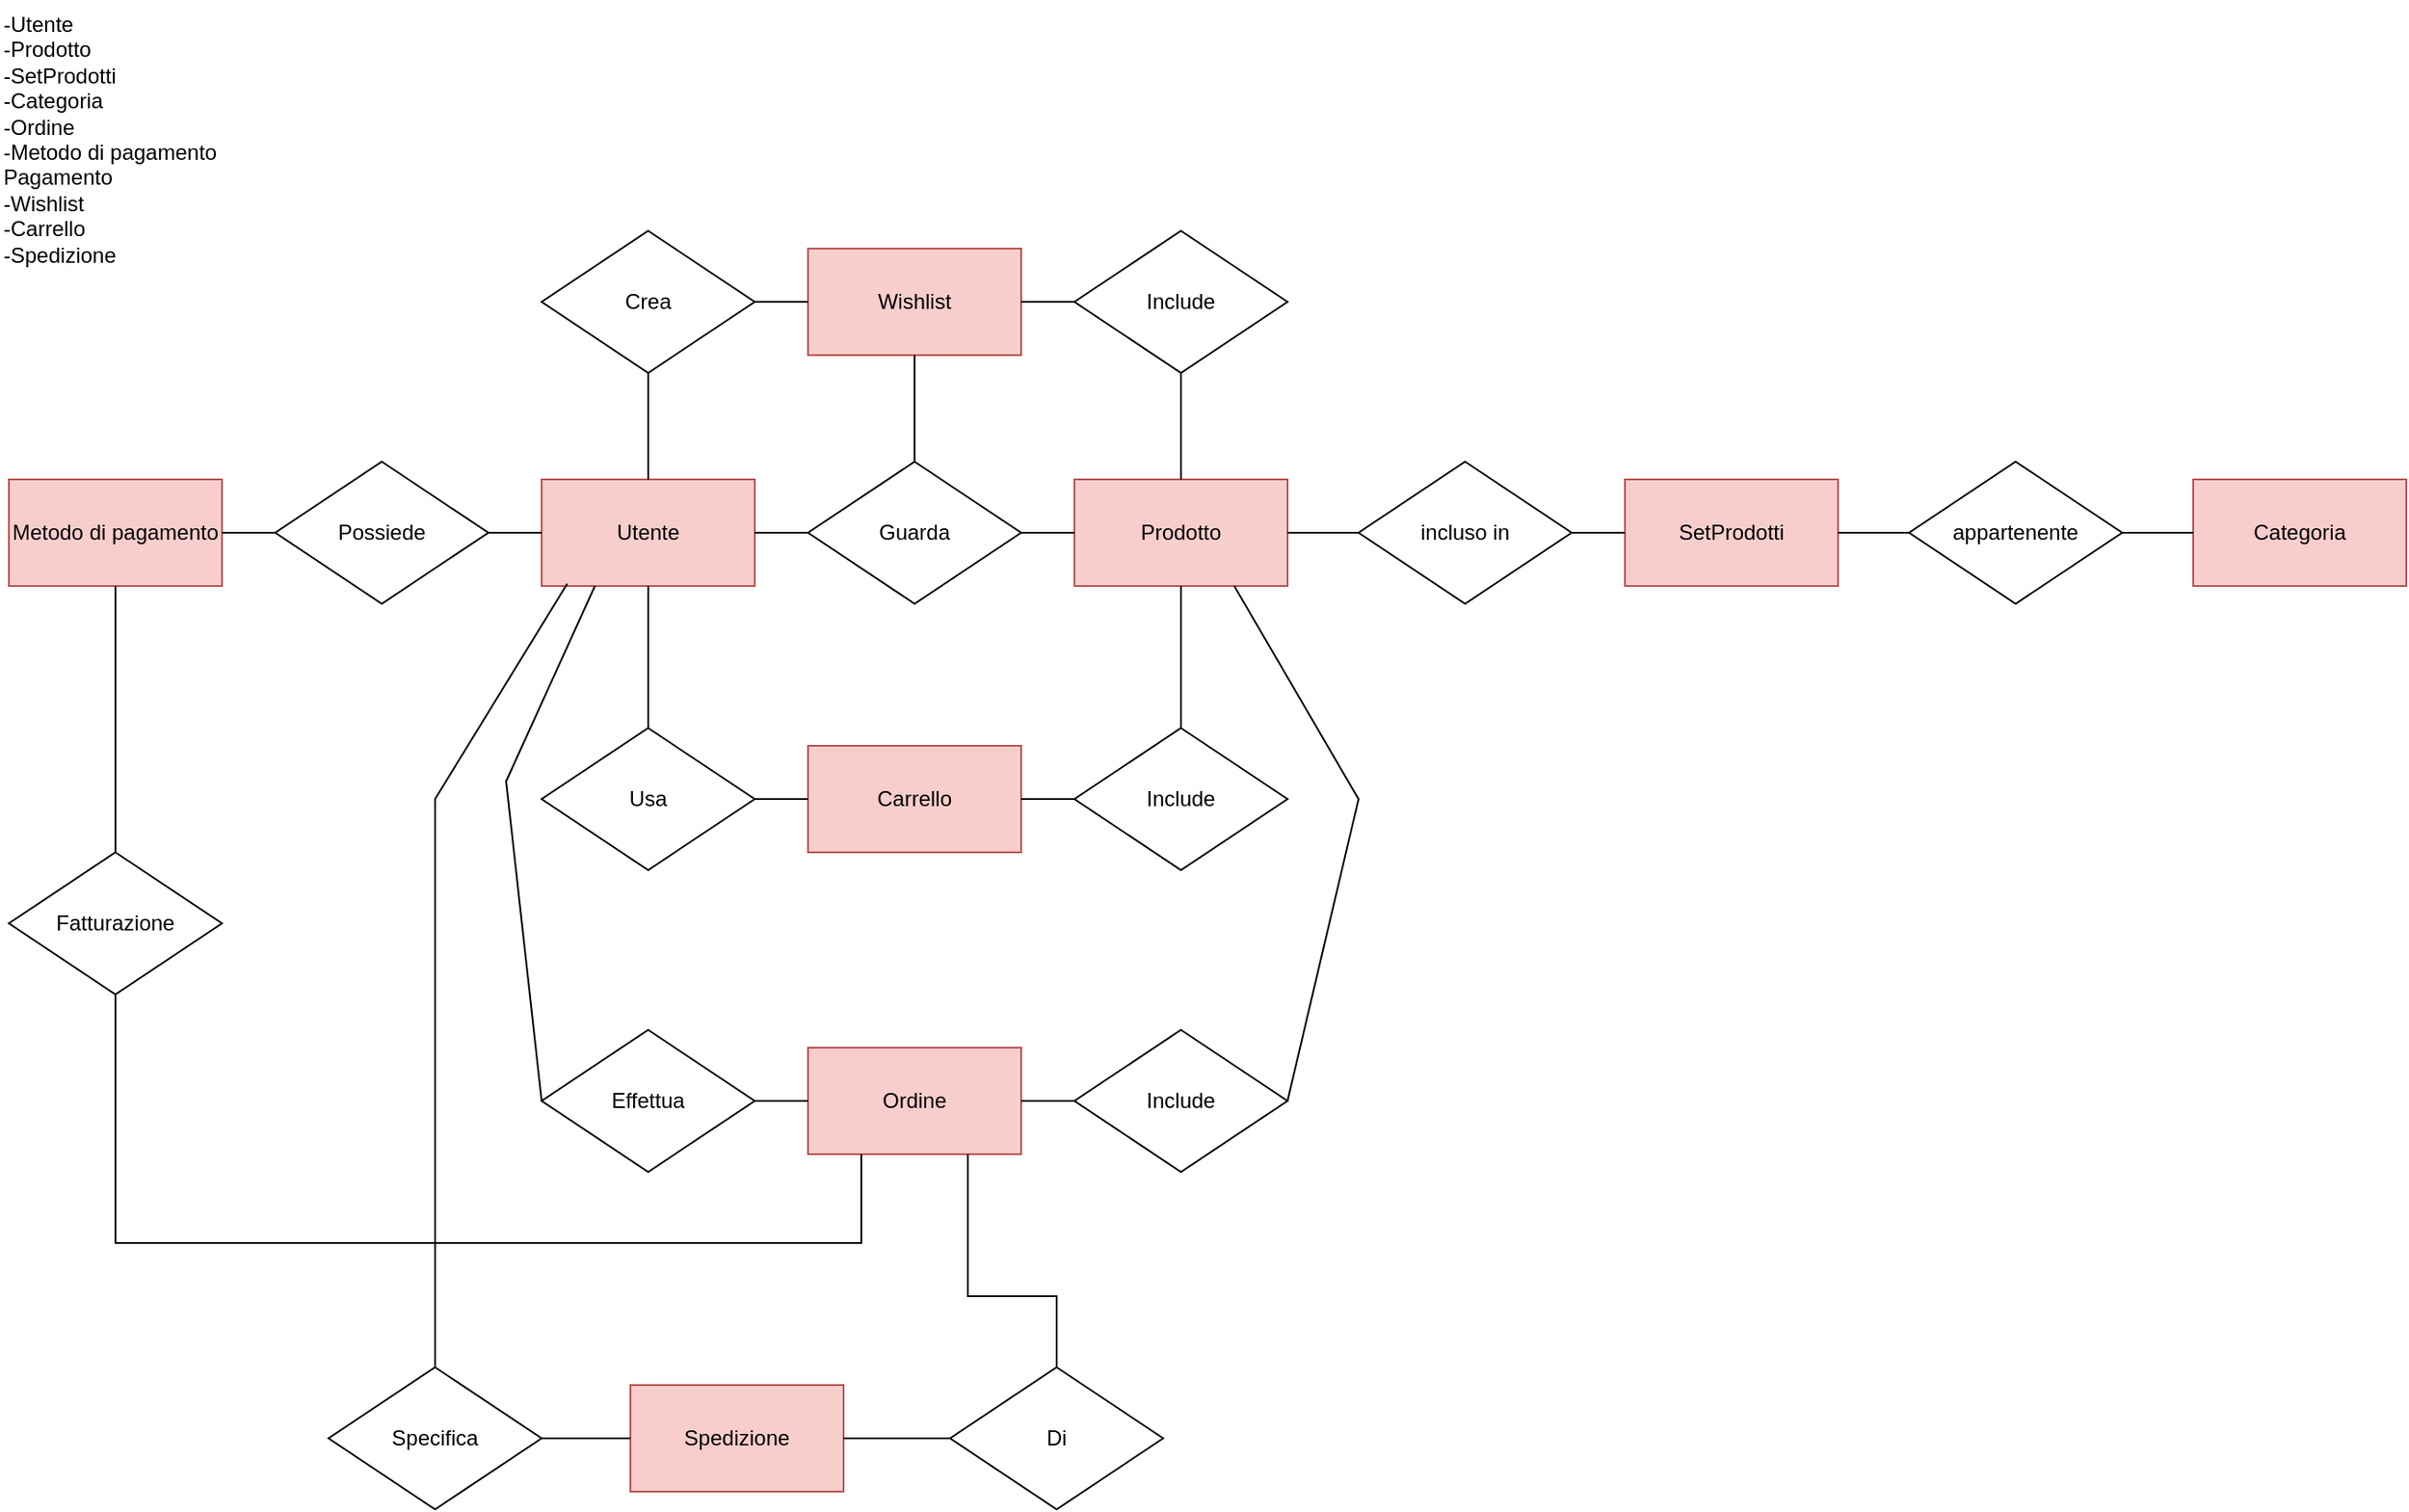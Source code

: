 <mxfile version="21.7.2" type="device">
  <diagram id="R2lEEEUBdFMjLlhIrx00" name="Page-1">
    <mxGraphModel dx="2610" dy="1992" grid="1" gridSize="10" guides="1" tooltips="1" connect="1" arrows="1" fold="1" page="1" pageScale="1" pageWidth="850" pageHeight="1100" math="0" shadow="0" extFonts="Permanent Marker^https://fonts.googleapis.com/css?family=Permanent+Marker">
      <root>
        <mxCell id="0" />
        <mxCell id="1" parent="0" />
        <mxCell id="c1fXermum0UmfBVU2glu-1" value="-Utente&lt;br&gt;-Prodotto&lt;br&gt;-SetProdotti&lt;br&gt;-Categoria&lt;br&gt;-Ordine&lt;br&gt;-Metodo di pagamento&lt;br&gt;Pagamento&lt;br&gt;-Wishlist&lt;br&gt;-Carrello&lt;br&gt;-Spedizione" style="text;html=1;strokeColor=none;fillColor=none;align=left;verticalAlign=top;whiteSpace=wrap;rounded=0;horizontal=1;" vertex="1" parent="1">
          <mxGeometry x="-105" y="-10" width="130" height="160" as="geometry" />
        </mxCell>
        <mxCell id="c1fXermum0UmfBVU2glu-2" value="Utente" style="rounded=0;whiteSpace=wrap;html=1;fillColor=#f8cecc;strokeColor=#b85450;" vertex="1" parent="1">
          <mxGeometry x="200" y="260" width="120" height="60" as="geometry" />
        </mxCell>
        <mxCell id="c1fXermum0UmfBVU2glu-4" value="Prodotto" style="rounded=0;whiteSpace=wrap;html=1;fillColor=#f8cecc;strokeColor=#b85450;" vertex="1" parent="1">
          <mxGeometry x="500" y="260" width="120" height="60" as="geometry" />
        </mxCell>
        <mxCell id="c1fXermum0UmfBVU2glu-5" value="Guarda" style="rhombus;whiteSpace=wrap;html=1;" vertex="1" parent="1">
          <mxGeometry x="350" y="250" width="120" height="80" as="geometry" />
        </mxCell>
        <mxCell id="c1fXermum0UmfBVU2glu-7" value="" style="endArrow=none;html=1;rounded=0;entryX=0;entryY=0.5;entryDx=0;entryDy=0;exitX=1;exitY=0.5;exitDx=0;exitDy=0;" edge="1" parent="1" source="c1fXermum0UmfBVU2glu-2" target="c1fXermum0UmfBVU2glu-5">
          <mxGeometry width="50" height="50" relative="1" as="geometry">
            <mxPoint x="340" y="390" as="sourcePoint" />
            <mxPoint x="390" y="340" as="targetPoint" />
          </mxGeometry>
        </mxCell>
        <mxCell id="c1fXermum0UmfBVU2glu-8" value="" style="endArrow=none;html=1;rounded=0;entryX=0;entryY=0.5;entryDx=0;entryDy=0;exitX=1;exitY=0.5;exitDx=0;exitDy=0;" edge="1" parent="1" source="c1fXermum0UmfBVU2glu-5" target="c1fXermum0UmfBVU2glu-4">
          <mxGeometry width="50" height="50" relative="1" as="geometry">
            <mxPoint x="420" y="400" as="sourcePoint" />
            <mxPoint x="470" y="350" as="targetPoint" />
          </mxGeometry>
        </mxCell>
        <mxCell id="c1fXermum0UmfBVU2glu-9" value="Metodo di pagamento" style="rounded=0;whiteSpace=wrap;html=1;fillColor=#f8cecc;strokeColor=#b85450;" vertex="1" parent="1">
          <mxGeometry x="-100" y="260" width="120" height="60" as="geometry" />
        </mxCell>
        <mxCell id="c1fXermum0UmfBVU2glu-12" value="Possiede" style="rhombus;whiteSpace=wrap;html=1;" vertex="1" parent="1">
          <mxGeometry x="50" y="250" width="120" height="80" as="geometry" />
        </mxCell>
        <mxCell id="c1fXermum0UmfBVU2glu-15" value="" style="endArrow=none;html=1;rounded=0;exitX=1;exitY=0.5;exitDx=0;exitDy=0;entryX=0;entryY=0.5;entryDx=0;entryDy=0;" edge="1" parent="1" source="c1fXermum0UmfBVU2glu-12" target="c1fXermum0UmfBVU2glu-2">
          <mxGeometry width="50" height="50" relative="1" as="geometry">
            <mxPoint x="110" y="360" as="sourcePoint" />
            <mxPoint x="160" y="310" as="targetPoint" />
          </mxGeometry>
        </mxCell>
        <mxCell id="c1fXermum0UmfBVU2glu-16" value="" style="endArrow=none;html=1;rounded=0;entryX=0;entryY=0.5;entryDx=0;entryDy=0;exitX=1;exitY=0.5;exitDx=0;exitDy=0;" edge="1" parent="1" source="c1fXermum0UmfBVU2glu-9" target="c1fXermum0UmfBVU2glu-12">
          <mxGeometry width="50" height="50" relative="1" as="geometry">
            <mxPoint x="20" y="400" as="sourcePoint" />
            <mxPoint x="70" y="350" as="targetPoint" />
          </mxGeometry>
        </mxCell>
        <mxCell id="c1fXermum0UmfBVU2glu-17" value="SetProdotti" style="rounded=0;whiteSpace=wrap;html=1;fillColor=#f8cecc;strokeColor=#b85450;" vertex="1" parent="1">
          <mxGeometry x="810" y="260" width="120" height="60" as="geometry" />
        </mxCell>
        <mxCell id="c1fXermum0UmfBVU2glu-18" value="Categoria" style="rounded=0;whiteSpace=wrap;html=1;fillColor=#f8cecc;strokeColor=#b85450;" vertex="1" parent="1">
          <mxGeometry x="1130" y="260" width="120" height="60" as="geometry" />
        </mxCell>
        <mxCell id="c1fXermum0UmfBVU2glu-19" value="incluso in" style="rhombus;whiteSpace=wrap;html=1;" vertex="1" parent="1">
          <mxGeometry x="660" y="250" width="120" height="80" as="geometry" />
        </mxCell>
        <mxCell id="c1fXermum0UmfBVU2glu-20" value="appartenente" style="rhombus;whiteSpace=wrap;html=1;" vertex="1" parent="1">
          <mxGeometry x="970" y="250" width="120" height="80" as="geometry" />
        </mxCell>
        <mxCell id="c1fXermum0UmfBVU2glu-21" value="" style="endArrow=none;html=1;rounded=0;entryX=1;entryY=0.5;entryDx=0;entryDy=0;exitX=0;exitY=0.5;exitDx=0;exitDy=0;" edge="1" parent="1" source="c1fXermum0UmfBVU2glu-19" target="c1fXermum0UmfBVU2glu-4">
          <mxGeometry width="50" height="50" relative="1" as="geometry">
            <mxPoint x="590" y="400" as="sourcePoint" />
            <mxPoint x="640" y="350" as="targetPoint" />
          </mxGeometry>
        </mxCell>
        <mxCell id="c1fXermum0UmfBVU2glu-22" value="" style="endArrow=none;html=1;rounded=0;entryX=1;entryY=0.5;entryDx=0;entryDy=0;exitX=0;exitY=0.5;exitDx=0;exitDy=0;" edge="1" parent="1" source="c1fXermum0UmfBVU2glu-17" target="c1fXermum0UmfBVU2glu-19">
          <mxGeometry width="50" height="50" relative="1" as="geometry">
            <mxPoint x="740" y="380" as="sourcePoint" />
            <mxPoint x="790" y="330" as="targetPoint" />
          </mxGeometry>
        </mxCell>
        <mxCell id="c1fXermum0UmfBVU2glu-23" value="" style="endArrow=none;html=1;rounded=0;entryX=1;entryY=0.5;entryDx=0;entryDy=0;exitX=0;exitY=0.5;exitDx=0;exitDy=0;" edge="1" parent="1" source="c1fXermum0UmfBVU2glu-20" target="c1fXermum0UmfBVU2glu-17">
          <mxGeometry width="50" height="50" relative="1" as="geometry">
            <mxPoint x="810" y="390" as="sourcePoint" />
            <mxPoint x="860" y="340" as="targetPoint" />
          </mxGeometry>
        </mxCell>
        <mxCell id="c1fXermum0UmfBVU2glu-24" value="" style="endArrow=none;html=1;rounded=0;entryX=1;entryY=0.5;entryDx=0;entryDy=0;exitX=0;exitY=0.5;exitDx=0;exitDy=0;" edge="1" parent="1" source="c1fXermum0UmfBVU2glu-18" target="c1fXermum0UmfBVU2glu-20">
          <mxGeometry width="50" height="50" relative="1" as="geometry">
            <mxPoint x="1030" y="380" as="sourcePoint" />
            <mxPoint x="1080" y="330" as="targetPoint" />
          </mxGeometry>
        </mxCell>
        <mxCell id="c1fXermum0UmfBVU2glu-25" value="Wishlist" style="rounded=0;whiteSpace=wrap;html=1;fillColor=#f8cecc;strokeColor=#b85450;" vertex="1" parent="1">
          <mxGeometry x="350" y="130" width="120" height="60" as="geometry" />
        </mxCell>
        <mxCell id="c1fXermum0UmfBVU2glu-26" value="Carrello" style="rounded=0;whiteSpace=wrap;html=1;fillColor=#f8cecc;strokeColor=#b85450;" vertex="1" parent="1">
          <mxGeometry x="350" y="410" width="120" height="60" as="geometry" />
        </mxCell>
        <mxCell id="c1fXermum0UmfBVU2glu-27" value="Crea" style="rhombus;whiteSpace=wrap;html=1;" vertex="1" parent="1">
          <mxGeometry x="200" y="120" width="120" height="80" as="geometry" />
        </mxCell>
        <mxCell id="c1fXermum0UmfBVU2glu-28" value="" style="endArrow=none;html=1;rounded=0;entryX=0.5;entryY=0;entryDx=0;entryDy=0;exitX=0.5;exitY=1;exitDx=0;exitDy=0;" edge="1" parent="1" source="c1fXermum0UmfBVU2glu-27" target="c1fXermum0UmfBVU2glu-2">
          <mxGeometry width="50" height="50" relative="1" as="geometry">
            <mxPoint x="30" y="420" as="sourcePoint" />
            <mxPoint x="80" y="370" as="targetPoint" />
          </mxGeometry>
        </mxCell>
        <mxCell id="c1fXermum0UmfBVU2glu-29" value="" style="endArrow=none;html=1;rounded=0;entryX=0;entryY=0.5;entryDx=0;entryDy=0;" edge="1" parent="1" source="c1fXermum0UmfBVU2glu-27" target="c1fXermum0UmfBVU2glu-25">
          <mxGeometry width="50" height="50" relative="1" as="geometry">
            <mxPoint x="320" y="90" as="sourcePoint" />
            <mxPoint x="370" y="40" as="targetPoint" />
          </mxGeometry>
        </mxCell>
        <mxCell id="c1fXermum0UmfBVU2glu-30" value="" style="endArrow=none;html=1;rounded=0;exitX=0.5;exitY=1;exitDx=0;exitDy=0;entryX=0.5;entryY=0;entryDx=0;entryDy=0;" edge="1" parent="1" source="c1fXermum0UmfBVU2glu-25" target="c1fXermum0UmfBVU2glu-5">
          <mxGeometry width="50" height="50" relative="1" as="geometry">
            <mxPoint x="520" y="200" as="sourcePoint" />
            <mxPoint x="570" y="150" as="targetPoint" />
          </mxGeometry>
        </mxCell>
        <mxCell id="c1fXermum0UmfBVU2glu-32" value="Usa" style="rhombus;whiteSpace=wrap;html=1;" vertex="1" parent="1">
          <mxGeometry x="200" y="400" width="120" height="80" as="geometry" />
        </mxCell>
        <mxCell id="c1fXermum0UmfBVU2glu-36" value="Effettua" style="rhombus;whiteSpace=wrap;html=1;" vertex="1" parent="1">
          <mxGeometry x="200" y="570" width="120" height="80" as="geometry" />
        </mxCell>
        <mxCell id="c1fXermum0UmfBVU2glu-37" value="Ordine" style="rounded=0;whiteSpace=wrap;html=1;fillColor=#f8cecc;strokeColor=#b85450;" vertex="1" parent="1">
          <mxGeometry x="350" y="580" width="120" height="60" as="geometry" />
        </mxCell>
        <mxCell id="c1fXermum0UmfBVU2glu-38" value="" style="endArrow=none;html=1;rounded=0;entryX=0.5;entryY=1;entryDx=0;entryDy=0;exitX=0.5;exitY=0;exitDx=0;exitDy=0;" edge="1" parent="1" source="c1fXermum0UmfBVU2glu-32" target="c1fXermum0UmfBVU2glu-2">
          <mxGeometry width="50" height="50" relative="1" as="geometry">
            <mxPoint x="60" y="440" as="sourcePoint" />
            <mxPoint x="110" y="390" as="targetPoint" />
          </mxGeometry>
        </mxCell>
        <mxCell id="c1fXermum0UmfBVU2glu-39" value="" style="endArrow=none;html=1;rounded=0;entryX=1;entryY=0.5;entryDx=0;entryDy=0;exitX=0;exitY=0.5;exitDx=0;exitDy=0;" edge="1" parent="1" source="c1fXermum0UmfBVU2glu-26" target="c1fXermum0UmfBVU2glu-32">
          <mxGeometry width="50" height="50" relative="1" as="geometry">
            <mxPoint x="310" y="530" as="sourcePoint" />
            <mxPoint x="360" y="480" as="targetPoint" />
          </mxGeometry>
        </mxCell>
        <mxCell id="c1fXermum0UmfBVU2glu-43" value="Include" style="rhombus;whiteSpace=wrap;html=1;" vertex="1" parent="1">
          <mxGeometry x="500" y="120" width="120" height="80" as="geometry" />
        </mxCell>
        <mxCell id="c1fXermum0UmfBVU2glu-44" value="Include" style="rhombus;whiteSpace=wrap;html=1;" vertex="1" parent="1">
          <mxGeometry x="500" y="400" width="120" height="80" as="geometry" />
        </mxCell>
        <mxCell id="c1fXermum0UmfBVU2glu-45" value="" style="endArrow=none;html=1;rounded=0;entryX=0.5;entryY=1;entryDx=0;entryDy=0;exitX=0.5;exitY=0;exitDx=0;exitDy=0;" edge="1" parent="1" source="c1fXermum0UmfBVU2glu-4" target="c1fXermum0UmfBVU2glu-43">
          <mxGeometry width="50" height="50" relative="1" as="geometry">
            <mxPoint x="530" y="280" as="sourcePoint" />
            <mxPoint x="580" y="230" as="targetPoint" />
          </mxGeometry>
        </mxCell>
        <mxCell id="c1fXermum0UmfBVU2glu-46" value="" style="endArrow=none;html=1;rounded=0;entryX=0;entryY=0.5;entryDx=0;entryDy=0;exitX=1;exitY=0.5;exitDx=0;exitDy=0;" edge="1" parent="1" source="c1fXermum0UmfBVU2glu-25" target="c1fXermum0UmfBVU2glu-43">
          <mxGeometry width="50" height="50" relative="1" as="geometry">
            <mxPoint x="370" y="90" as="sourcePoint" />
            <mxPoint x="420" y="40" as="targetPoint" />
          </mxGeometry>
        </mxCell>
        <mxCell id="c1fXermum0UmfBVU2glu-47" value="" style="endArrow=none;html=1;rounded=0;entryX=0.5;entryY=1;entryDx=0;entryDy=0;exitX=0.5;exitY=0;exitDx=0;exitDy=0;" edge="1" parent="1" source="c1fXermum0UmfBVU2glu-44" target="c1fXermum0UmfBVU2glu-4">
          <mxGeometry width="50" height="50" relative="1" as="geometry">
            <mxPoint x="550" y="430" as="sourcePoint" />
            <mxPoint x="600" y="380" as="targetPoint" />
          </mxGeometry>
        </mxCell>
        <mxCell id="c1fXermum0UmfBVU2glu-48" value="" style="endArrow=none;html=1;rounded=0;entryX=0;entryY=0.5;entryDx=0;entryDy=0;exitX=1;exitY=0.5;exitDx=0;exitDy=0;" edge="1" parent="1" source="c1fXermum0UmfBVU2glu-26" target="c1fXermum0UmfBVU2glu-44">
          <mxGeometry width="50" height="50" relative="1" as="geometry">
            <mxPoint x="80" y="430" as="sourcePoint" />
            <mxPoint x="130" y="380" as="targetPoint" />
          </mxGeometry>
        </mxCell>
        <mxCell id="c1fXermum0UmfBVU2glu-49" value="" style="endArrow=none;html=1;rounded=0;entryX=0.25;entryY=1;entryDx=0;entryDy=0;exitX=0;exitY=0.5;exitDx=0;exitDy=0;" edge="1" parent="1" source="c1fXermum0UmfBVU2glu-36" target="c1fXermum0UmfBVU2glu-2">
          <mxGeometry width="50" height="50" relative="1" as="geometry">
            <mxPoint x="90" y="450" as="sourcePoint" />
            <mxPoint x="140" y="400" as="targetPoint" />
            <Array as="points">
              <mxPoint x="180" y="430" />
            </Array>
          </mxGeometry>
        </mxCell>
        <mxCell id="c1fXermum0UmfBVU2glu-50" value="Include" style="rhombus;whiteSpace=wrap;html=1;" vertex="1" parent="1">
          <mxGeometry x="500" y="570" width="120" height="80" as="geometry" />
        </mxCell>
        <mxCell id="c1fXermum0UmfBVU2glu-51" value="" style="endArrow=none;html=1;rounded=0;exitX=1;exitY=0.5;exitDx=0;exitDy=0;entryX=0;entryY=0.5;entryDx=0;entryDy=0;" edge="1" parent="1" source="c1fXermum0UmfBVU2glu-37" target="c1fXermum0UmfBVU2glu-50">
          <mxGeometry width="50" height="50" relative="1" as="geometry">
            <mxPoint x="600" y="550" as="sourcePoint" />
            <mxPoint x="650" y="500" as="targetPoint" />
          </mxGeometry>
        </mxCell>
        <mxCell id="c1fXermum0UmfBVU2glu-52" value="" style="endArrow=none;html=1;rounded=0;entryX=0;entryY=0.5;entryDx=0;entryDy=0;exitX=1;exitY=0.5;exitDx=0;exitDy=0;" edge="1" parent="1" source="c1fXermum0UmfBVU2glu-36" target="c1fXermum0UmfBVU2glu-37">
          <mxGeometry width="50" height="50" relative="1" as="geometry">
            <mxPoint x="10" y="620" as="sourcePoint" />
            <mxPoint x="60" y="570" as="targetPoint" />
          </mxGeometry>
        </mxCell>
        <mxCell id="c1fXermum0UmfBVU2glu-53" value="" style="endArrow=none;html=1;rounded=0;exitX=1;exitY=0.5;exitDx=0;exitDy=0;entryX=0.75;entryY=1;entryDx=0;entryDy=0;" edge="1" parent="1" source="c1fXermum0UmfBVU2glu-50" target="c1fXermum0UmfBVU2glu-4">
          <mxGeometry width="50" height="50" relative="1" as="geometry">
            <mxPoint x="640" y="580" as="sourcePoint" />
            <mxPoint x="690" y="530" as="targetPoint" />
            <Array as="points">
              <mxPoint x="660" y="440" />
            </Array>
          </mxGeometry>
        </mxCell>
        <mxCell id="c1fXermum0UmfBVU2glu-55" value="Fatturazione" style="rhombus;whiteSpace=wrap;html=1;" vertex="1" parent="1">
          <mxGeometry x="-100" y="470" width="120" height="80" as="geometry" />
        </mxCell>
        <mxCell id="c1fXermum0UmfBVU2glu-56" value="" style="endArrow=none;html=1;rounded=0;entryX=0.5;entryY=1;entryDx=0;entryDy=0;exitX=0.5;exitY=0;exitDx=0;exitDy=0;" edge="1" parent="1" source="c1fXermum0UmfBVU2glu-55" target="c1fXermum0UmfBVU2glu-9">
          <mxGeometry width="50" height="50" relative="1" as="geometry">
            <mxPoint x="-220" y="440" as="sourcePoint" />
            <mxPoint x="-170" y="390" as="targetPoint" />
          </mxGeometry>
        </mxCell>
        <mxCell id="c1fXermum0UmfBVU2glu-57" value="" style="endArrow=none;html=1;rounded=0;entryX=0.25;entryY=1;entryDx=0;entryDy=0;exitX=0.5;exitY=1;exitDx=0;exitDy=0;" edge="1" parent="1" source="c1fXermum0UmfBVU2glu-55" target="c1fXermum0UmfBVU2glu-37">
          <mxGeometry width="50" height="50" relative="1" as="geometry">
            <mxPoint x="260" y="750" as="sourcePoint" />
            <mxPoint x="310" y="700" as="targetPoint" />
            <Array as="points">
              <mxPoint x="-40" y="690" />
              <mxPoint x="380" y="690" />
            </Array>
          </mxGeometry>
        </mxCell>
        <mxCell id="c1fXermum0UmfBVU2glu-58" value="Spedizione" style="rounded=0;whiteSpace=wrap;html=1;fillColor=#f8cecc;strokeColor=#b85450;" vertex="1" parent="1">
          <mxGeometry x="250" y="770" width="120" height="60" as="geometry" />
        </mxCell>
        <mxCell id="c1fXermum0UmfBVU2glu-59" value="Specifica" style="rhombus;whiteSpace=wrap;html=1;" vertex="1" parent="1">
          <mxGeometry x="80" y="760" width="120" height="80" as="geometry" />
        </mxCell>
        <mxCell id="c1fXermum0UmfBVU2glu-60" value="Di" style="rhombus;whiteSpace=wrap;html=1;" vertex="1" parent="1">
          <mxGeometry x="430" y="760" width="120" height="80" as="geometry" />
        </mxCell>
        <mxCell id="c1fXermum0UmfBVU2glu-61" value="" style="endArrow=none;html=1;rounded=0;entryX=0;entryY=0.5;entryDx=0;entryDy=0;exitX=1;exitY=0.5;exitDx=0;exitDy=0;" edge="1" parent="1" source="c1fXermum0UmfBVU2glu-59" target="c1fXermum0UmfBVU2glu-58">
          <mxGeometry width="50" height="50" relative="1" as="geometry">
            <mxPoint x="-20" y="800" as="sourcePoint" />
            <mxPoint x="30" y="750" as="targetPoint" />
          </mxGeometry>
        </mxCell>
        <mxCell id="c1fXermum0UmfBVU2glu-62" value="" style="endArrow=none;html=1;rounded=0;entryX=0;entryY=0.5;entryDx=0;entryDy=0;exitX=1;exitY=0.5;exitDx=0;exitDy=0;" edge="1" parent="1" source="c1fXermum0UmfBVU2glu-58" target="c1fXermum0UmfBVU2glu-60">
          <mxGeometry width="50" height="50" relative="1" as="geometry">
            <mxPoint x="410" y="930" as="sourcePoint" />
            <mxPoint x="460" y="880" as="targetPoint" />
          </mxGeometry>
        </mxCell>
        <mxCell id="c1fXermum0UmfBVU2glu-63" value="" style="endArrow=none;html=1;rounded=0;exitX=0.5;exitY=0;exitDx=0;exitDy=0;entryX=0.75;entryY=1;entryDx=0;entryDy=0;" edge="1" parent="1" source="c1fXermum0UmfBVU2glu-60" target="c1fXermum0UmfBVU2glu-37">
          <mxGeometry width="50" height="50" relative="1" as="geometry">
            <mxPoint x="510" y="750" as="sourcePoint" />
            <mxPoint x="560" y="700" as="targetPoint" />
            <Array as="points">
              <mxPoint x="490" y="720" />
              <mxPoint x="440" y="720" />
            </Array>
          </mxGeometry>
        </mxCell>
        <mxCell id="c1fXermum0UmfBVU2glu-64" value="" style="endArrow=none;html=1;rounded=0;entryX=0.12;entryY=0.979;entryDx=0;entryDy=0;entryPerimeter=0;exitX=0.5;exitY=0;exitDx=0;exitDy=0;" edge="1" parent="1" source="c1fXermum0UmfBVU2glu-59" target="c1fXermum0UmfBVU2glu-2">
          <mxGeometry width="50" height="50" relative="1" as="geometry">
            <mxPoint x="30" y="640" as="sourcePoint" />
            <mxPoint x="80" y="590" as="targetPoint" />
            <Array as="points">
              <mxPoint x="140" y="440" />
            </Array>
          </mxGeometry>
        </mxCell>
      </root>
    </mxGraphModel>
  </diagram>
</mxfile>
